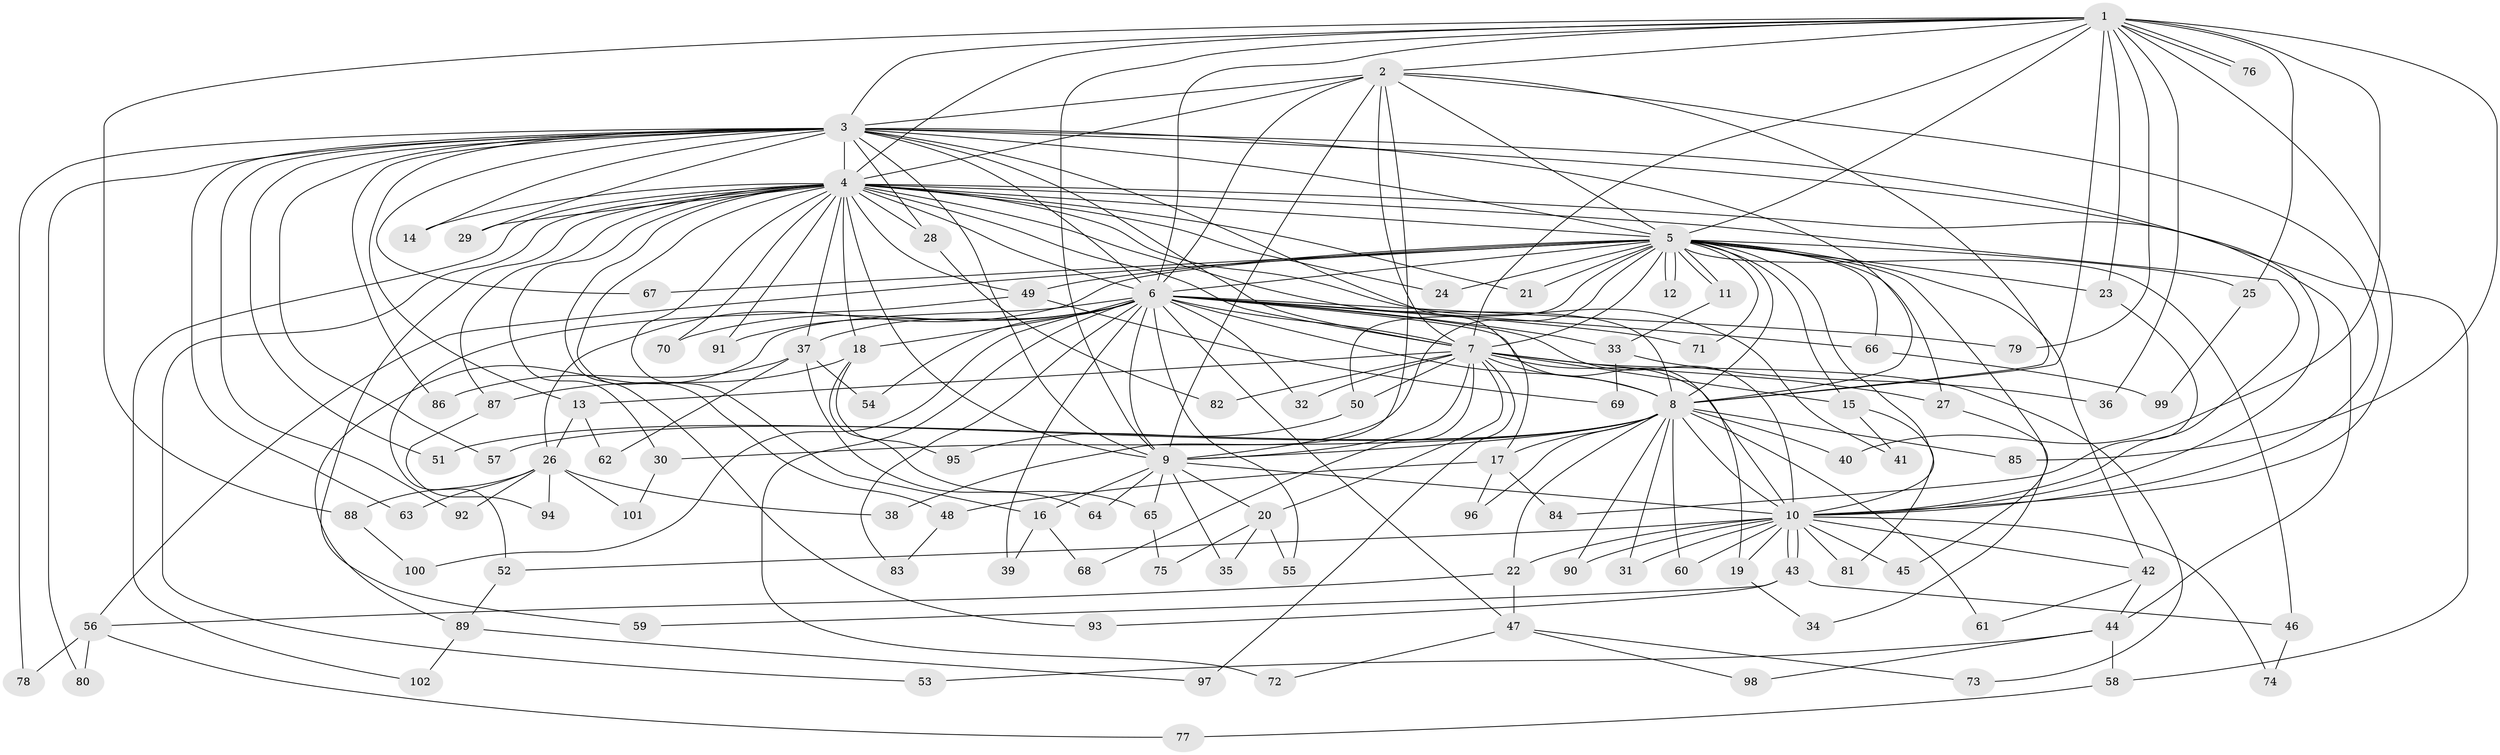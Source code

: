 // coarse degree distribution, {14: 0.025, 24: 0.025, 21: 0.025, 19: 0.025, 15: 0.025, 11: 0.025, 13: 0.025, 5: 0.05, 2: 0.35, 4: 0.15, 1: 0.025, 3: 0.2, 6: 0.05}
// Generated by graph-tools (version 1.1) at 2025/17/03/04/25 18:17:52]
// undirected, 102 vertices, 229 edges
graph export_dot {
graph [start="1"]
  node [color=gray90,style=filled];
  1;
  2;
  3;
  4;
  5;
  6;
  7;
  8;
  9;
  10;
  11;
  12;
  13;
  14;
  15;
  16;
  17;
  18;
  19;
  20;
  21;
  22;
  23;
  24;
  25;
  26;
  27;
  28;
  29;
  30;
  31;
  32;
  33;
  34;
  35;
  36;
  37;
  38;
  39;
  40;
  41;
  42;
  43;
  44;
  45;
  46;
  47;
  48;
  49;
  50;
  51;
  52;
  53;
  54;
  55;
  56;
  57;
  58;
  59;
  60;
  61;
  62;
  63;
  64;
  65;
  66;
  67;
  68;
  69;
  70;
  71;
  72;
  73;
  74;
  75;
  76;
  77;
  78;
  79;
  80;
  81;
  82;
  83;
  84;
  85;
  86;
  87;
  88;
  89;
  90;
  91;
  92;
  93;
  94;
  95;
  96;
  97;
  98;
  99;
  100;
  101;
  102;
  1 -- 2;
  1 -- 3;
  1 -- 4;
  1 -- 5;
  1 -- 6;
  1 -- 7;
  1 -- 8;
  1 -- 9;
  1 -- 10;
  1 -- 23;
  1 -- 25;
  1 -- 36;
  1 -- 40;
  1 -- 76;
  1 -- 76;
  1 -- 79;
  1 -- 85;
  1 -- 88;
  2 -- 3;
  2 -- 4;
  2 -- 5;
  2 -- 6;
  2 -- 7;
  2 -- 8;
  2 -- 9;
  2 -- 10;
  2 -- 38;
  3 -- 4;
  3 -- 5;
  3 -- 6;
  3 -- 7;
  3 -- 8;
  3 -- 9;
  3 -- 10;
  3 -- 13;
  3 -- 14;
  3 -- 17;
  3 -- 28;
  3 -- 29;
  3 -- 51;
  3 -- 57;
  3 -- 58;
  3 -- 63;
  3 -- 67;
  3 -- 78;
  3 -- 80;
  3 -- 86;
  3 -- 92;
  4 -- 5;
  4 -- 6;
  4 -- 7;
  4 -- 8;
  4 -- 9;
  4 -- 10;
  4 -- 14;
  4 -- 16;
  4 -- 18;
  4 -- 21;
  4 -- 24;
  4 -- 28;
  4 -- 29;
  4 -- 30;
  4 -- 37;
  4 -- 41;
  4 -- 44;
  4 -- 48;
  4 -- 49;
  4 -- 53;
  4 -- 59;
  4 -- 70;
  4 -- 87;
  4 -- 91;
  4 -- 93;
  4 -- 102;
  5 -- 6;
  5 -- 7;
  5 -- 8;
  5 -- 9;
  5 -- 10;
  5 -- 11;
  5 -- 11;
  5 -- 12;
  5 -- 12;
  5 -- 15;
  5 -- 21;
  5 -- 23;
  5 -- 24;
  5 -- 25;
  5 -- 26;
  5 -- 27;
  5 -- 42;
  5 -- 45;
  5 -- 46;
  5 -- 49;
  5 -- 50;
  5 -- 56;
  5 -- 66;
  5 -- 67;
  5 -- 71;
  6 -- 7;
  6 -- 8;
  6 -- 9;
  6 -- 10;
  6 -- 18;
  6 -- 19;
  6 -- 32;
  6 -- 33;
  6 -- 37;
  6 -- 39;
  6 -- 47;
  6 -- 54;
  6 -- 55;
  6 -- 66;
  6 -- 70;
  6 -- 71;
  6 -- 72;
  6 -- 79;
  6 -- 83;
  6 -- 89;
  6 -- 91;
  6 -- 100;
  7 -- 8;
  7 -- 9;
  7 -- 10;
  7 -- 13;
  7 -- 15;
  7 -- 20;
  7 -- 27;
  7 -- 32;
  7 -- 50;
  7 -- 68;
  7 -- 73;
  7 -- 82;
  7 -- 97;
  8 -- 9;
  8 -- 10;
  8 -- 17;
  8 -- 22;
  8 -- 30;
  8 -- 31;
  8 -- 40;
  8 -- 51;
  8 -- 57;
  8 -- 60;
  8 -- 61;
  8 -- 85;
  8 -- 90;
  8 -- 96;
  9 -- 10;
  9 -- 16;
  9 -- 20;
  9 -- 35;
  9 -- 64;
  9 -- 65;
  10 -- 19;
  10 -- 22;
  10 -- 31;
  10 -- 42;
  10 -- 43;
  10 -- 43;
  10 -- 45;
  10 -- 52;
  10 -- 60;
  10 -- 74;
  10 -- 81;
  10 -- 90;
  11 -- 33;
  13 -- 26;
  13 -- 62;
  15 -- 41;
  15 -- 81;
  16 -- 39;
  16 -- 68;
  17 -- 48;
  17 -- 84;
  17 -- 96;
  18 -- 65;
  18 -- 87;
  18 -- 95;
  19 -- 34;
  20 -- 35;
  20 -- 55;
  20 -- 75;
  22 -- 47;
  22 -- 56;
  23 -- 84;
  25 -- 99;
  26 -- 38;
  26 -- 63;
  26 -- 88;
  26 -- 92;
  26 -- 94;
  26 -- 101;
  27 -- 34;
  28 -- 82;
  30 -- 101;
  33 -- 36;
  33 -- 69;
  37 -- 54;
  37 -- 62;
  37 -- 64;
  37 -- 86;
  42 -- 44;
  42 -- 61;
  43 -- 46;
  43 -- 59;
  43 -- 93;
  44 -- 53;
  44 -- 58;
  44 -- 98;
  46 -- 74;
  47 -- 72;
  47 -- 73;
  47 -- 98;
  48 -- 83;
  49 -- 52;
  49 -- 69;
  50 -- 95;
  52 -- 89;
  56 -- 77;
  56 -- 78;
  56 -- 80;
  58 -- 77;
  65 -- 75;
  66 -- 99;
  87 -- 94;
  88 -- 100;
  89 -- 97;
  89 -- 102;
}
